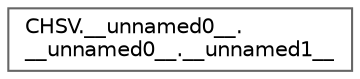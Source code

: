 digraph "Graphical Class Hierarchy"
{
 // LATEX_PDF_SIZE
  bgcolor="transparent";
  edge [fontname=Helvetica,fontsize=10,labelfontname=Helvetica,labelfontsize=10];
  node [fontname=Helvetica,fontsize=10,shape=box,height=0.2,width=0.4];
  rankdir="LR";
  Node0 [id="Node000000",label="CHSV.__unnamed0__.\l__unnamed0__.__unnamed1__",height=0.2,width=0.4,color="grey40", fillcolor="white", style="filled",URL="$db/d87/group___pixel_types.html#d3/de1/union_c_h_s_v_8____unnamed0_____8____unnamed0_____8____unnamed1____",tooltip=" "];
}
